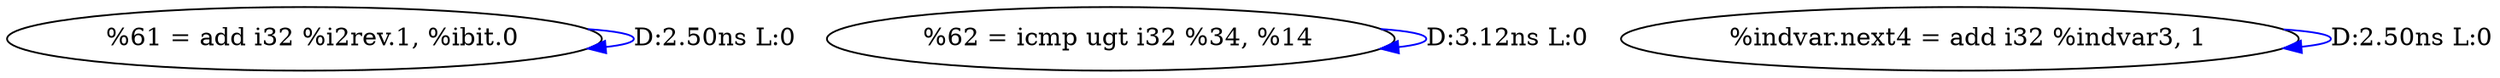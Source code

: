 digraph {
Node0x2ee6840[label="  %61 = add i32 %i2rev.1, %ibit.0"];
Node0x2ee6840 -> Node0x2ee6840[label="D:2.50ns L:0",color=blue];
Node0x2ee6920[label="  %62 = icmp ugt i32 %34, %14"];
Node0x2ee6920 -> Node0x2ee6920[label="D:3.12ns L:0",color=blue];
Node0x2ee6a00[label="  %indvar.next4 = add i32 %indvar3, 1"];
Node0x2ee6a00 -> Node0x2ee6a00[label="D:2.50ns L:0",color=blue];
}
